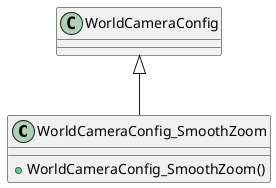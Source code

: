@startuml
class WorldCameraConfig_SmoothZoom {
    + WorldCameraConfig_SmoothZoom()
}
WorldCameraConfig <|-- WorldCameraConfig_SmoothZoom
@enduml
